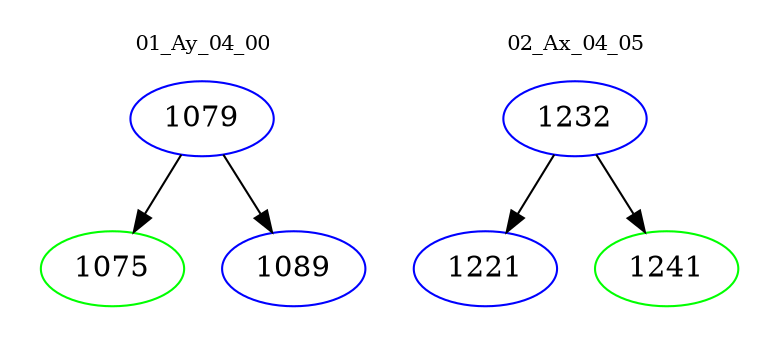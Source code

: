 digraph{
subgraph cluster_0 {
color = white
label = "01_Ay_04_00";
fontsize=10;
T0_1079 [label="1079", color="blue"]
T0_1079 -> T0_1075 [color="black"]
T0_1075 [label="1075", color="green"]
T0_1079 -> T0_1089 [color="black"]
T0_1089 [label="1089", color="blue"]
}
subgraph cluster_1 {
color = white
label = "02_Ax_04_05";
fontsize=10;
T1_1232 [label="1232", color="blue"]
T1_1232 -> T1_1221 [color="black"]
T1_1221 [label="1221", color="blue"]
T1_1232 -> T1_1241 [color="black"]
T1_1241 [label="1241", color="green"]
}
}
